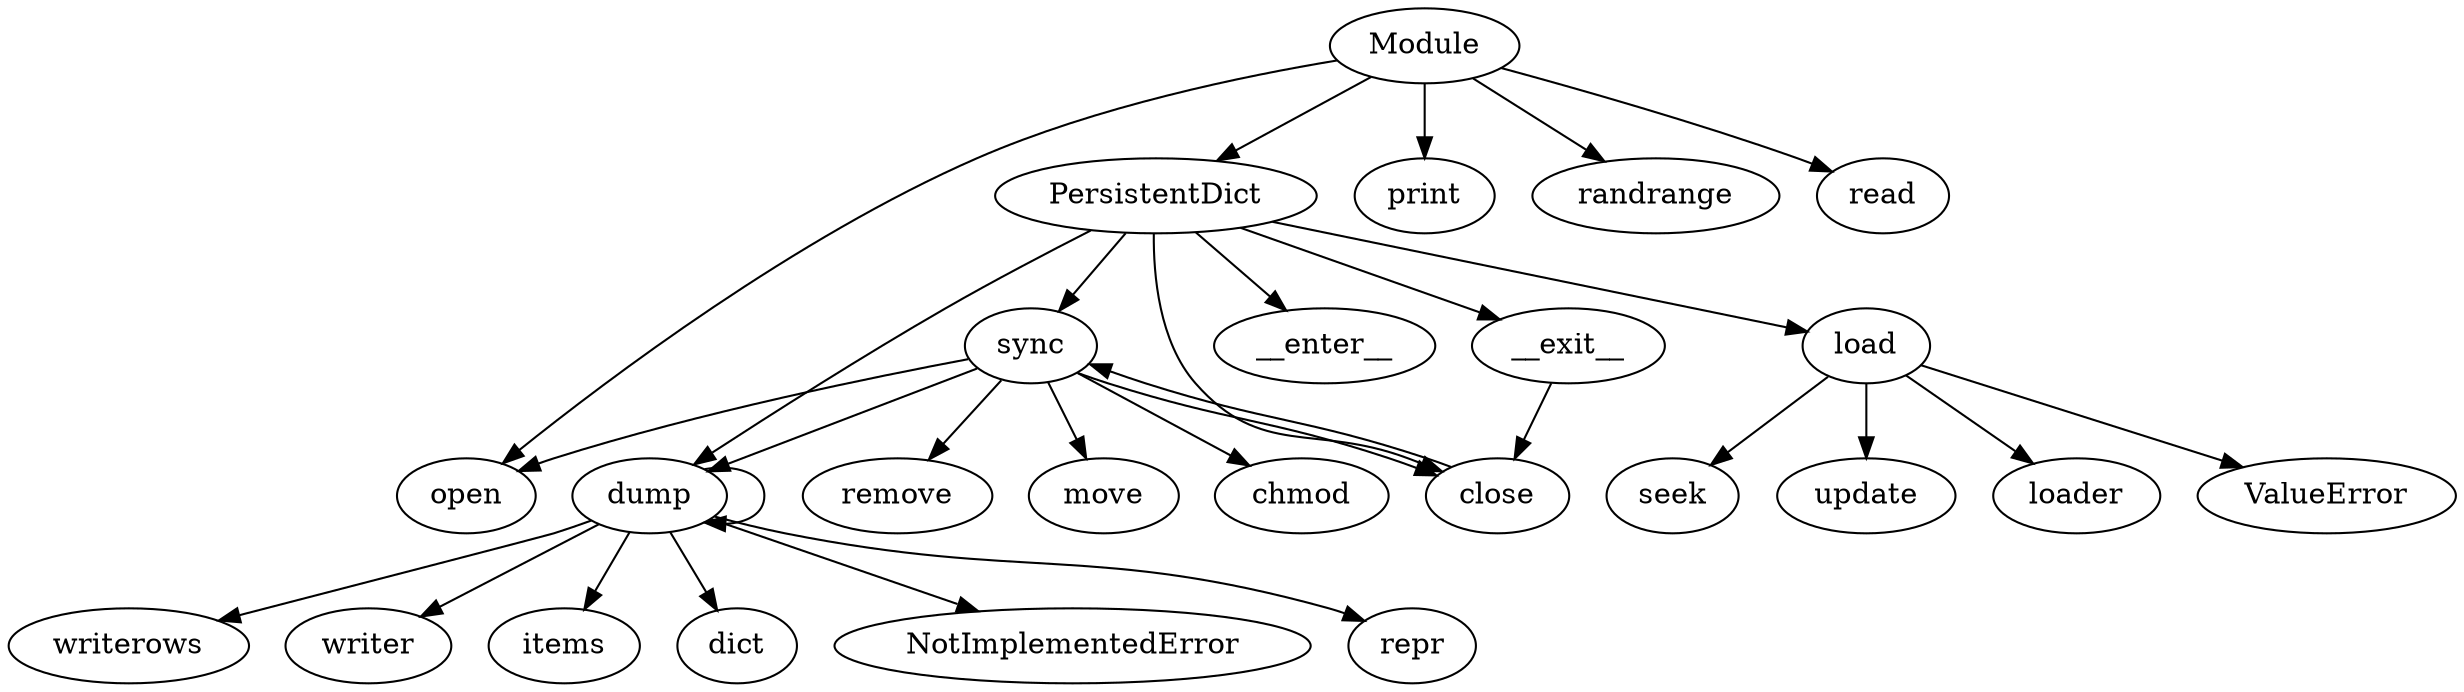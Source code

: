 digraph  {
sync;
open;
dump;
remove;
close;
move;
chmod;
__enter__;
__exit__;
writerows;
writer;
items;
dict;
NotImplementedError;
repr;
load;
seek;
update;
loader;
ValueError;
Module;
PersistentDict;
print;
randrange;
read;
sync -> open;
sync -> dump;
sync -> remove;
sync -> close;
sync -> move;
sync -> chmod;
dump -> writerows;
dump -> writer;
dump -> items;
dump -> dump;
dump -> dict;
dump -> NotImplementedError;
dump -> repr;
close -> sync;
__exit__ -> close;
load -> seek;
load -> update;
load -> loader;
load -> ValueError;
Module -> PersistentDict;
Module -> print;
Module -> randrange;
Module -> open;
Module -> read;
PersistentDict -> sync;
PersistentDict -> close;
PersistentDict -> __enter__;
PersistentDict -> __exit__;
PersistentDict -> dump;
PersistentDict -> load;
}
